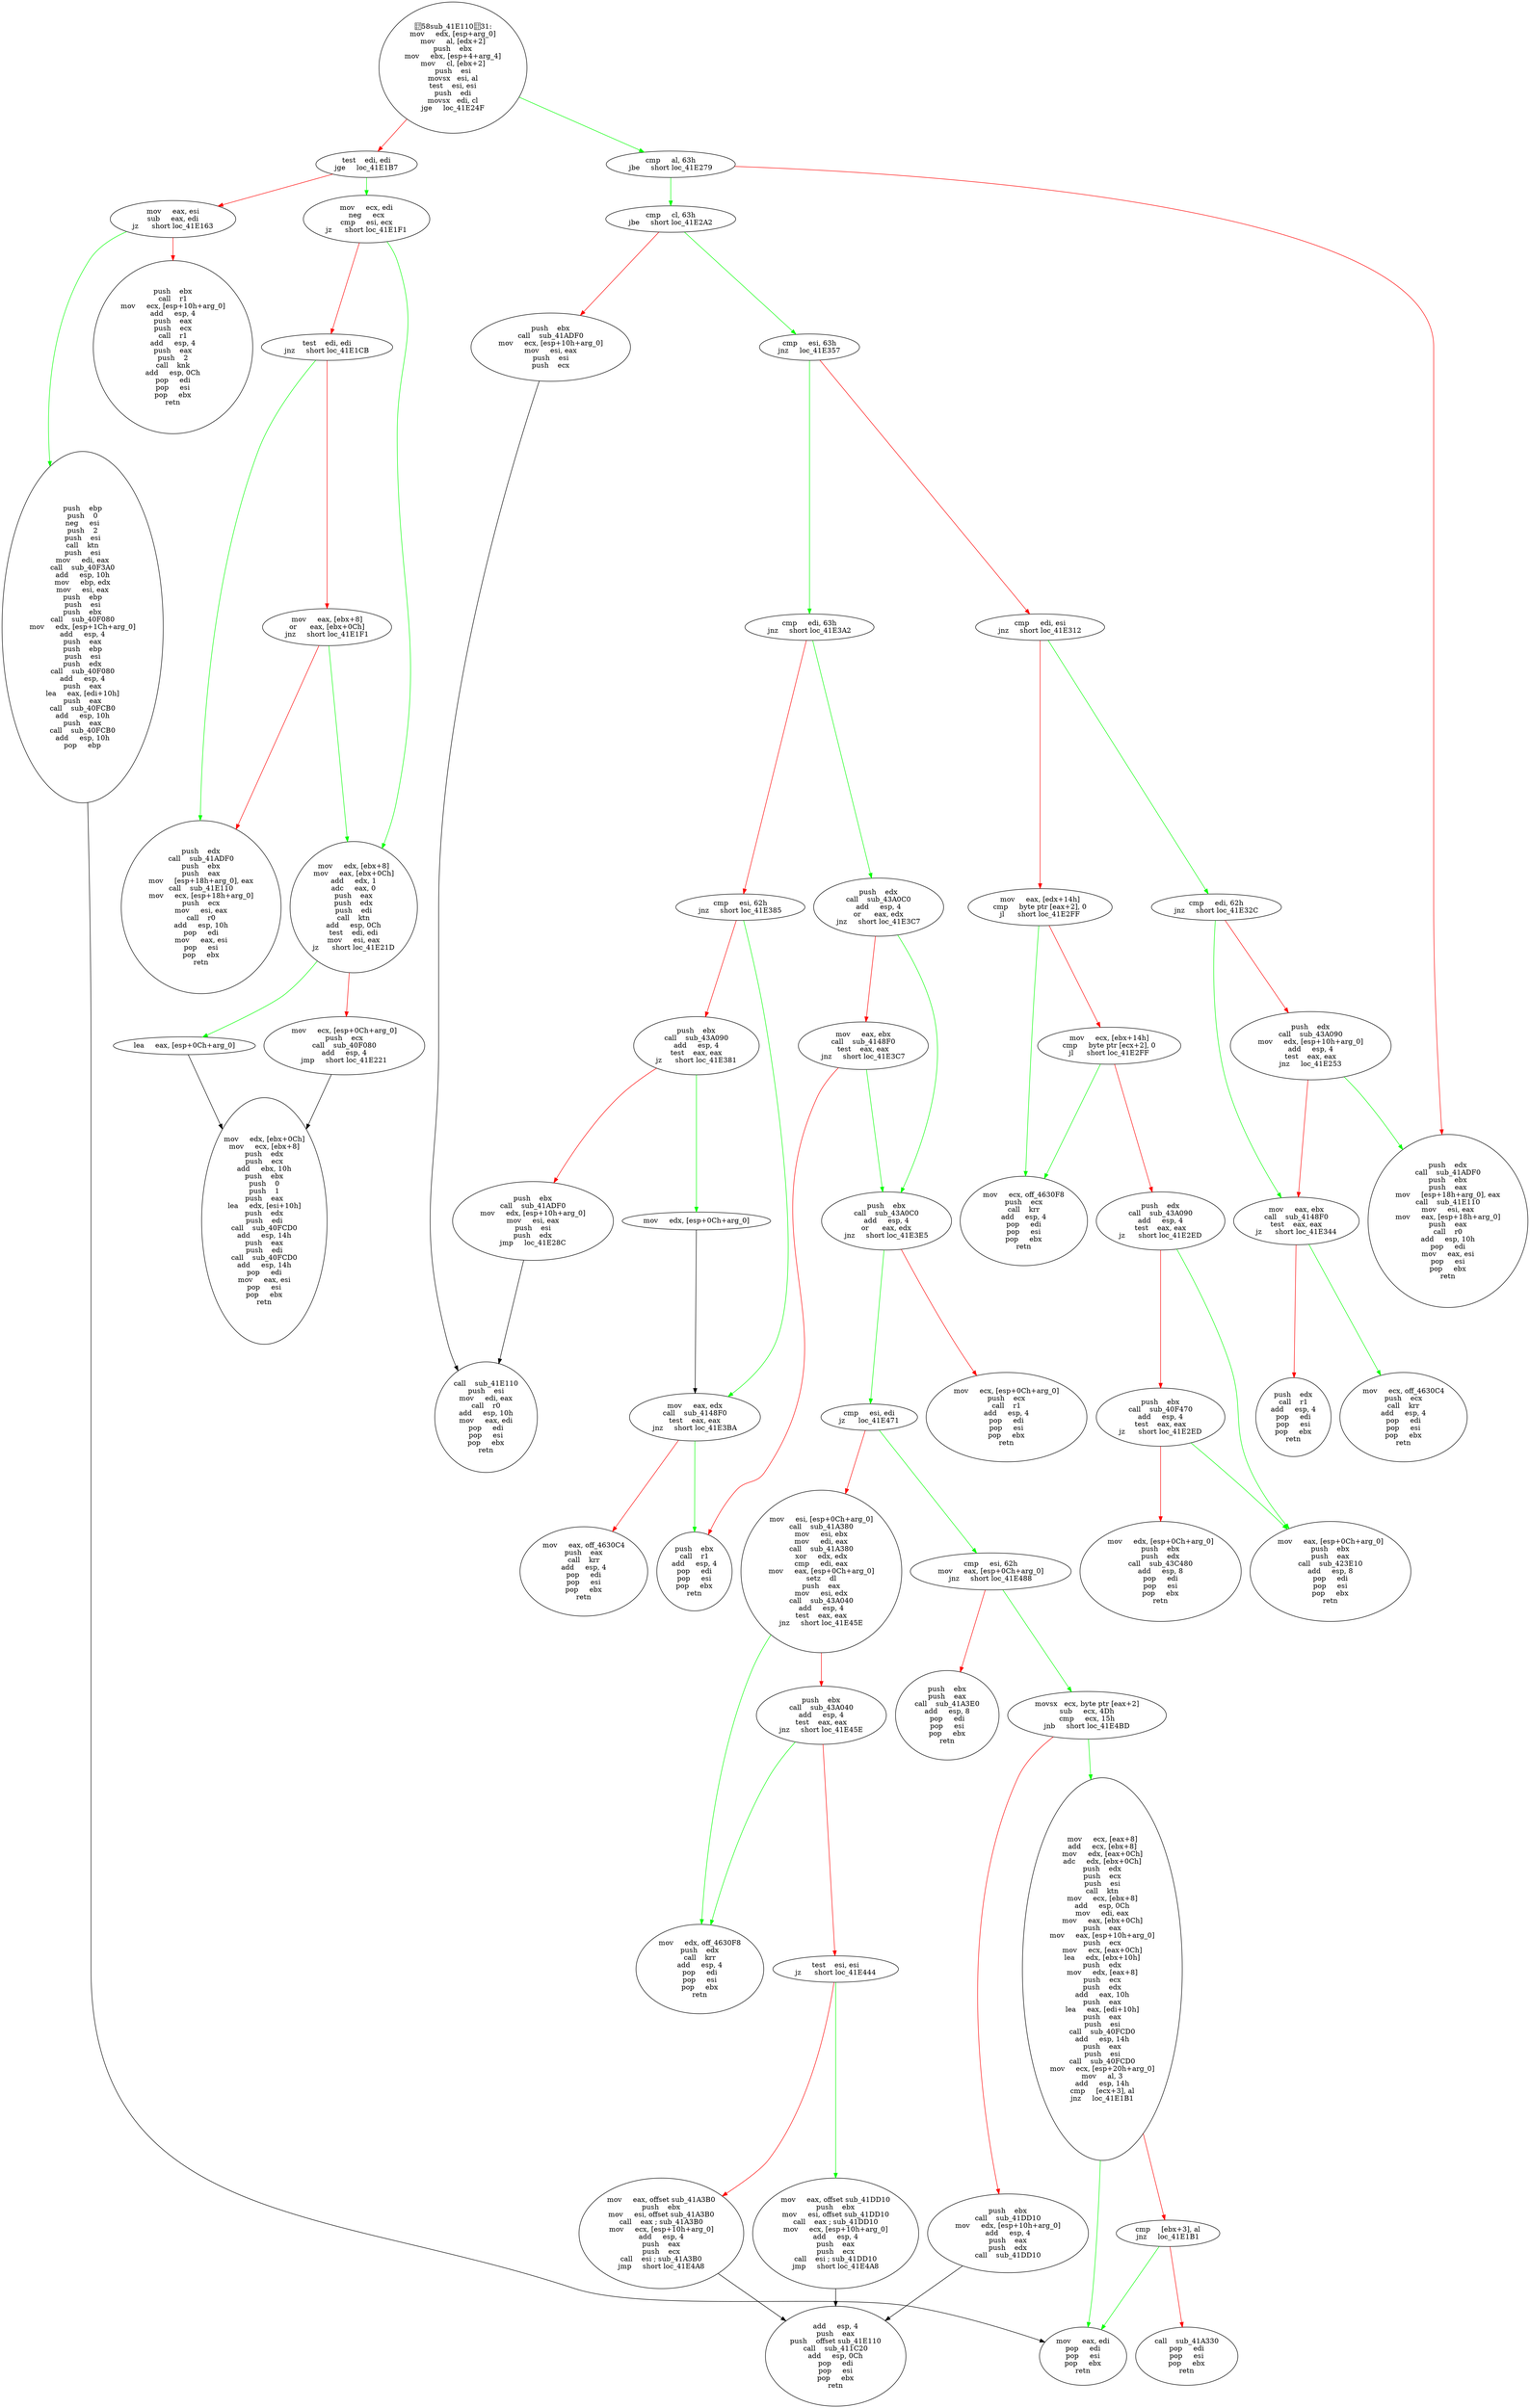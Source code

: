 digraph G{
Node0 [label = "58sub_41E11031:
mov     edx, [esp+arg_0]
mov     al, [edx+2]
push    ebx
mov     ebx, [esp+4+arg_4]
mov     cl, [ebx+2]
push    esi
movsx   esi, al
test    esi, esi
push    edi
movsx   edi, cl
jge     loc_41E24F"]
Node1 [label = "test    edi, edi
jge     loc_41E1B7"]
Node2 [label = "mov     eax, esi
sub     eax, edi
jz      short loc_41E163"]
Node3 [label = "push    ebx
call    r1
mov     ecx, [esp+10h+arg_0]
add     esp, 4
push    eax
push    ecx
call    r1
add     esp, 4
push    eax
push    2
call    knk
add     esp, 0Ch
pop     edi
pop     esi
pop     ebx
retn"]
Node4 [label = "push    ebp
push    0
neg     esi
push    2
push    esi
call    ktn
push    esi
mov     edi, eax
call    sub_40F3A0
add     esp, 10h
mov     ebp, edx
mov     esi, eax
push    ebp
push    esi
push    ebx
call    sub_40F080
mov     edx, [esp+1Ch+arg_0]
add     esp, 4
push    eax
push    ebp
push    esi
push    edx
call    sub_40F080
add     esp, 4
push    eax
lea     eax, [edi+10h]
push    eax
call    sub_40FCB0
add     esp, 10h
push    eax
call    sub_40FCB0
add     esp, 10h
pop     ebp"]
Node5 [label = "mov     eax, edi
pop     edi
pop     esi
pop     ebx
retn"]
Node6 [label = "mov     ecx, edi
neg     ecx
cmp     esi, ecx
jz      short loc_41E1F1"]
Node7 [label = "test    edi, edi
jnz     short loc_41E1CB"]
Node8 [label = "mov     eax, [ebx+8]
or      eax, [ebx+0Ch]
jnz     short loc_41E1F1"]
Node9 [label = "push    edx
call    sub_41ADF0
push    ebx
push    eax
mov     [esp+18h+arg_0], eax
call    sub_41E110
mov     ecx, [esp+18h+arg_0]
push    ecx
mov     esi, eax
call    r0
add     esp, 10h
pop     edi
mov     eax, esi
pop     esi
pop     ebx
retn"]
Node10 [label = "mov     edx, [ebx+8]
mov     eax, [ebx+0Ch]
add     edx, 1
adc     eax, 0
push    eax
push    edx
push    edi
call    ktn
add     esp, 0Ch
test    edi, edi
mov     esi, eax
jz      short loc_41E21D"]
Node11 [label = "mov     ecx, [esp+0Ch+arg_0]
push    ecx
call    sub_40F080
add     esp, 4
jmp     short loc_41E221"]
Node12 [label = "lea     eax, [esp+0Ch+arg_0]"]
Node13 [label = "mov     edx, [ebx+0Ch]
mov     ecx, [ebx+8]
push    edx
push    ecx
add     ebx, 10h
push    ebx
push    0
push    1
push    eax
lea     edx, [esi+10h]
push    edx
push    edi
call    sub_40FCD0
add     esp, 14h
push    eax
push    edi
call    sub_40FCD0
add     esp, 14h
pop     edi
mov     eax, esi
pop     esi
pop     ebx
retn"]
Node14 [label = "cmp     al, 63h
jbe     short loc_41E279"]
Node15 [label = "push    edx
call    sub_41ADF0
push    ebx
push    eax
mov     [esp+18h+arg_0], eax
call    sub_41E110
mov     esi, eax
mov     eax, [esp+18h+arg_0]
push    eax
call    r0
add     esp, 10h
pop     edi
mov     eax, esi
pop     esi
pop     ebx
retn"]
Node16 [label = "cmp     cl, 63h
jbe     short loc_41E2A2"]
Node17 [label = "push    ebx
call    sub_41ADF0
mov     ecx, [esp+10h+arg_0]
mov     esi, eax
push    esi
push    ecx"]
Node18 [label = "call    sub_41E110
push    esi
mov     edi, eax
call    r0
add     esp, 10h
mov     eax, edi
pop     edi
pop     esi
pop     ebx
retn"]
Node19 [label = "cmp     esi, 63h
jnz     loc_41E357"]
Node20 [label = "cmp     edi, esi
jnz     short loc_41E312"]
Node21 [label = "mov     eax, [edx+14h]
cmp     byte ptr [eax+2], 0
jl      short loc_41E2FF"]
Node22 [label = "mov     ecx, [ebx+14h]
cmp     byte ptr [ecx+2], 0
jl      short loc_41E2FF"]
Node23 [label = "push    edx
call    sub_43A090
add     esp, 4
test    eax, eax
jz      short loc_41E2ED"]
Node24 [label = "push    ebx
call    sub_40F470
add     esp, 4
test    eax, eax
jz      short loc_41E2ED"]
Node25 [label = "mov     edx, [esp+0Ch+arg_0]
push    ebx
push    edx
call    sub_43C480
add     esp, 8
pop     edi
pop     esi
pop     ebx
retn"]
Node26 [label = "mov     eax, [esp+0Ch+arg_0]
push    ebx
push    eax
call    sub_423E10
add     esp, 8
pop     edi
pop     esi
pop     ebx
retn"]
Node27 [label = "mov     ecx, off_4630F8
push    ecx
call    krr
add     esp, 4
pop     edi
pop     esi
pop     ebx
retn"]
Node28 [label = "cmp     edi, 62h
jnz     short loc_41E32C"]
Node29 [label = "push    edx
call    sub_43A090
mov     edx, [esp+10h+arg_0]
add     esp, 4
test    eax, eax
jnz     loc_41E253"]
Node30 [label = "mov     eax, ebx
call    sub_4148F0
test    eax, eax
jz      short loc_41E344"]
Node31 [label = "push    edx
call    r1
add     esp, 4
pop     edi
pop     esi
pop     ebx
retn"]
Node32 [label = "mov     ecx, off_4630C4
push    ecx
call    krr
add     esp, 4
pop     edi
pop     esi
pop     ebx
retn"]
Node33 [label = "cmp     edi, 63h
jnz     short loc_41E3A2"]
Node34 [label = "cmp     esi, 62h
jnz     short loc_41E385"]
Node35 [label = "push    ebx
call    sub_43A090
add     esp, 4
test    eax, eax
jz      short loc_41E381"]
Node36 [label = "push    ebx
call    sub_41ADF0
mov     edx, [esp+10h+arg_0]
mov     esi, eax
push    esi
push    edx
jmp     loc_41E28C"]
Node37 [label = "mov     edx, [esp+0Ch+arg_0]"]
Node38 [label = "mov     eax, edx
call    sub_4148F0
test    eax, eax
jnz     short loc_41E3BA"]
Node39 [label = "mov     eax, off_4630C4
push    eax
call    krr
add     esp, 4
pop     edi
pop     esi
pop     ebx
retn"]
Node40 [label = "push    edx
call    sub_43A0C0
add     esp, 4
or      eax, edx
jnz     short loc_41E3C7"]
Node41 [label = "mov     eax, ebx
call    sub_4148F0
test    eax, eax
jnz     short loc_41E3C7"]
Node42 [label = "push    ebx
call    r1
add     esp, 4
pop     edi
pop     esi
pop     ebx
retn"]
Node43 [label = "push    ebx
call    sub_43A0C0
add     esp, 4
or      eax, edx
jnz     short loc_41E3E5"]
Node44 [label = "mov     ecx, [esp+0Ch+arg_0]
push    ecx
call    r1
add     esp, 4
pop     edi
pop     esi
pop     ebx
retn"]
Node45 [label = "cmp     esi, edi
jz      loc_41E471"]
Node46 [label = "mov     esi, [esp+0Ch+arg_0]
call    sub_41A380
mov     esi, ebx
mov     edi, eax
call    sub_41A380
xor     edx, edx
cmp     edi, eax
mov     eax, [esp+0Ch+arg_0]
setz    dl
push    eax
mov     esi, edx
call    sub_43A040
add     esp, 4
test    eax, eax
jnz     short loc_41E45E"]
Node47 [label = "push    ebx
call    sub_43A040
add     esp, 4
test    eax, eax
jnz     short loc_41E45E"]
Node48 [label = "test    esi, esi
jz      short loc_41E444"]
Node49 [label = "mov     eax, offset sub_41A3B0
push    ebx
mov     esi, offset sub_41A3B0
call    eax ; sub_41A3B0
mov     ecx, [esp+10h+arg_0]
add     esp, 4
push    eax
push    ecx
call    esi ; sub_41A3B0
jmp     short loc_41E4A8"]
Node50 [label = "mov     eax, offset sub_41DD10
push    ebx
mov     esi, offset sub_41DD10
call    eax ; sub_41DD10
mov     ecx, [esp+10h+arg_0]
add     esp, 4
push    eax
push    ecx
call    esi ; sub_41DD10
jmp     short loc_41E4A8"]
Node51 [label = "mov     edx, off_4630F8
push    edx
call    krr
add     esp, 4
pop     edi
pop     esi
pop     ebx
retn"]
Node52 [label = "cmp     esi, 62h
mov     eax, [esp+0Ch+arg_0]
jnz     short loc_41E488"]
Node53 [label = "push    ebx
push    eax
call    sub_41A3E0
add     esp, 8
pop     edi
pop     esi
pop     ebx
retn"]
Node54 [label = "movsx   ecx, byte ptr [eax+2]
sub     ecx, 4Dh
cmp     ecx, 15h
jnb     short loc_41E4BD"]
Node55 [label = "push    ebx
call    sub_41DD10
mov     edx, [esp+10h+arg_0]
add     esp, 4
push    eax
push    edx
call    sub_41DD10"]
Node56 [label = "add     esp, 4
push    eax
push    offset sub_41E110
call    sub_411C20
add     esp, 0Ch
pop     edi
pop     esi
pop     ebx
retn"]
Node57 [label = "mov     ecx, [eax+8]
add     ecx, [ebx+8]
mov     edx, [eax+0Ch]
adc     edx, [ebx+0Ch]
push    edx
push    ecx
push    esi
call    ktn
mov     ecx, [ebx+8]
add     esp, 0Ch
mov     edi, eax
mov     eax, [ebx+0Ch]
push    eax
mov     eax, [esp+10h+arg_0]
push    ecx
mov     ecx, [eax+0Ch]
lea     edx, [ebx+10h]
push    edx
mov     edx, [eax+8]
push    ecx
push    edx
add     eax, 10h
push    eax
lea     eax, [edi+10h]
push    eax
push    esi
call    sub_40FCD0
add     esp, 14h
push    eax
push    esi
call    sub_40FCD0
mov     ecx, [esp+20h+arg_0]
mov     al, 3
add     esp, 14h
cmp     [ecx+3], al
jnz     loc_41E1B1"]
Node58 [label = "cmp     [ebx+3], al
jnz     loc_41E1B1"]
Node59 [label = "call    sub_41A330
pop     edi
pop     esi
pop     ebx
retn"]
Node0 -> Node1 [color = "red"]
Node0 -> Node14 [color = "green"]
Node1 -> Node2 [color = "red"]
Node1 -> Node6 [color = "green"]
Node2 -> Node3 [color = "red"]
Node2 -> Node4 [color = "green"]
Node4 -> Node5 [color = "black"]
Node6 -> Node7 [color = "red"]
Node6 -> Node10 [color = "green"]
Node7 -> Node8 [color = "red"]
Node7 -> Node9 [color = "green"]
Node8 -> Node9 [color = "red"]
Node8 -> Node10 [color = "green"]
Node10 -> Node11 [color = "red"]
Node10 -> Node12 [color = "green"]
Node11 -> Node13 [color = "black"]
Node12 -> Node13 [color = "black"]
Node14 -> Node15 [color = "red"]
Node14 -> Node16 [color = "green"]
Node16 -> Node17 [color = "red"]
Node16 -> Node19 [color = "green"]
Node17 -> Node18 [color = "black"]
Node19 -> Node20 [color = "red"]
Node19 -> Node33 [color = "green"]
Node20 -> Node21 [color = "red"]
Node20 -> Node28 [color = "green"]
Node21 -> Node22 [color = "red"]
Node21 -> Node27 [color = "green"]
Node22 -> Node23 [color = "red"]
Node22 -> Node27 [color = "green"]
Node23 -> Node24 [color = "red"]
Node23 -> Node26 [color = "green"]
Node24 -> Node25 [color = "red"]
Node24 -> Node26 [color = "green"]
Node28 -> Node29 [color = "red"]
Node28 -> Node30 [color = "green"]
Node29 -> Node15 [color = "green"]
Node29 -> Node30 [color = "red"]
Node30 -> Node31 [color = "red"]
Node30 -> Node32 [color = "green"]
Node33 -> Node34 [color = "red"]
Node33 -> Node40 [color = "green"]
Node34 -> Node35 [color = "red"]
Node34 -> Node38 [color = "green"]
Node35 -> Node36 [color = "red"]
Node35 -> Node37 [color = "green"]
Node36 -> Node18 [color = "black"]
Node37 -> Node38 [color = "black"]
Node38 -> Node39 [color = "red"]
Node38 -> Node42 [color = "green"]
Node40 -> Node41 [color = "red"]
Node40 -> Node43 [color = "green"]
Node41 -> Node42 [color = "red"]
Node41 -> Node43 [color = "green"]
Node43 -> Node44 [color = "red"]
Node43 -> Node45 [color = "green"]
Node45 -> Node46 [color = "red"]
Node45 -> Node52 [color = "green"]
Node46 -> Node47 [color = "red"]
Node46 -> Node51 [color = "green"]
Node47 -> Node48 [color = "red"]
Node47 -> Node51 [color = "green"]
Node48 -> Node49 [color = "red"]
Node48 -> Node50 [color = "green"]
Node49 -> Node56 [color = "black"]
Node50 -> Node56 [color = "black"]
Node52 -> Node53 [color = "red"]
Node52 -> Node54 [color = "green"]
Node54 -> Node55 [color = "red"]
Node54 -> Node57 [color = "green"]
Node55 -> Node56 [color = "black"]
Node57 -> Node5 [color = "green"]
Node57 -> Node58 [color = "red"]
Node58 -> Node5 [color = "green"]
Node58 -> Node59 [color = "red"]
}